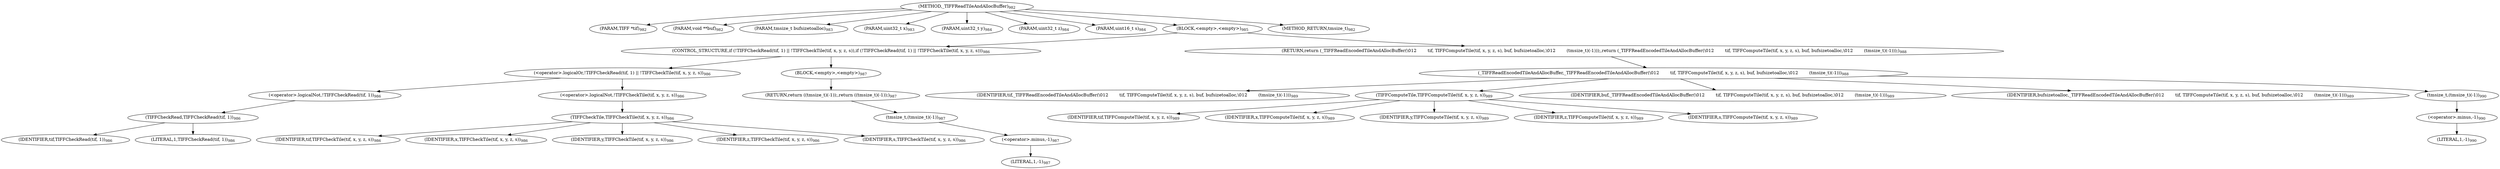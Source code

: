 digraph "_TIFFReadTileAndAllocBuffer" {  
"76147" [label = <(METHOD,_TIFFReadTileAndAllocBuffer)<SUB>982</SUB>> ]
"76148" [label = <(PARAM,TIFF *tif)<SUB>982</SUB>> ]
"76149" [label = <(PARAM,void **buf)<SUB>982</SUB>> ]
"76150" [label = <(PARAM,tmsize_t bufsizetoalloc)<SUB>983</SUB>> ]
"76151" [label = <(PARAM,uint32_t x)<SUB>983</SUB>> ]
"76152" [label = <(PARAM,uint32_t y)<SUB>984</SUB>> ]
"76153" [label = <(PARAM,uint32_t z)<SUB>984</SUB>> ]
"76154" [label = <(PARAM,uint16_t s)<SUB>984</SUB>> ]
"76155" [label = <(BLOCK,&lt;empty&gt;,&lt;empty&gt;)<SUB>985</SUB>> ]
"76156" [label = <(CONTROL_STRUCTURE,if (!TIFFCheckRead(tif, 1) || !TIFFCheckTile(tif, x, y, z, s)),if (!TIFFCheckRead(tif, 1) || !TIFFCheckTile(tif, x, y, z, s)))<SUB>986</SUB>> ]
"76157" [label = <(&lt;operator&gt;.logicalOr,!TIFFCheckRead(tif, 1) || !TIFFCheckTile(tif, x, y, z, s))<SUB>986</SUB>> ]
"76158" [label = <(&lt;operator&gt;.logicalNot,!TIFFCheckRead(tif, 1))<SUB>986</SUB>> ]
"76159" [label = <(TIFFCheckRead,TIFFCheckRead(tif, 1))<SUB>986</SUB>> ]
"76160" [label = <(IDENTIFIER,tif,TIFFCheckRead(tif, 1))<SUB>986</SUB>> ]
"76161" [label = <(LITERAL,1,TIFFCheckRead(tif, 1))<SUB>986</SUB>> ]
"76162" [label = <(&lt;operator&gt;.logicalNot,!TIFFCheckTile(tif, x, y, z, s))<SUB>986</SUB>> ]
"76163" [label = <(TIFFCheckTile,TIFFCheckTile(tif, x, y, z, s))<SUB>986</SUB>> ]
"76164" [label = <(IDENTIFIER,tif,TIFFCheckTile(tif, x, y, z, s))<SUB>986</SUB>> ]
"76165" [label = <(IDENTIFIER,x,TIFFCheckTile(tif, x, y, z, s))<SUB>986</SUB>> ]
"76166" [label = <(IDENTIFIER,y,TIFFCheckTile(tif, x, y, z, s))<SUB>986</SUB>> ]
"76167" [label = <(IDENTIFIER,z,TIFFCheckTile(tif, x, y, z, s))<SUB>986</SUB>> ]
"76168" [label = <(IDENTIFIER,s,TIFFCheckTile(tif, x, y, z, s))<SUB>986</SUB>> ]
"76169" [label = <(BLOCK,&lt;empty&gt;,&lt;empty&gt;)<SUB>987</SUB>> ]
"76170" [label = <(RETURN,return ((tmsize_t)(-1));,return ((tmsize_t)(-1));)<SUB>987</SUB>> ]
"76171" [label = <(tmsize_t,(tmsize_t)(-1))<SUB>987</SUB>> ]
"76172" [label = <(&lt;operator&gt;.minus,-1)<SUB>987</SUB>> ]
"76173" [label = <(LITERAL,1,-1)<SUB>987</SUB>> ]
"76174" [label = <(RETURN,return (_TIFFReadEncodedTileAndAllocBuffer(\012        tif, TIFFComputeTile(tif, x, y, z, s), buf, bufsizetoalloc,\012        (tmsize_t)(-1)));,return (_TIFFReadEncodedTileAndAllocBuffer(\012        tif, TIFFComputeTile(tif, x, y, z, s), buf, bufsizetoalloc,\012        (tmsize_t)(-1)));)<SUB>988</SUB>> ]
"76175" [label = <(_TIFFReadEncodedTileAndAllocBuffer,_TIFFReadEncodedTileAndAllocBuffer(\012        tif, TIFFComputeTile(tif, x, y, z, s), buf, bufsizetoalloc,\012        (tmsize_t)(-1)))<SUB>988</SUB>> ]
"76176" [label = <(IDENTIFIER,tif,_TIFFReadEncodedTileAndAllocBuffer(\012        tif, TIFFComputeTile(tif, x, y, z, s), buf, bufsizetoalloc,\012        (tmsize_t)(-1)))<SUB>989</SUB>> ]
"76177" [label = <(TIFFComputeTile,TIFFComputeTile(tif, x, y, z, s))<SUB>989</SUB>> ]
"76178" [label = <(IDENTIFIER,tif,TIFFComputeTile(tif, x, y, z, s))<SUB>989</SUB>> ]
"76179" [label = <(IDENTIFIER,x,TIFFComputeTile(tif, x, y, z, s))<SUB>989</SUB>> ]
"76180" [label = <(IDENTIFIER,y,TIFFComputeTile(tif, x, y, z, s))<SUB>989</SUB>> ]
"76181" [label = <(IDENTIFIER,z,TIFFComputeTile(tif, x, y, z, s))<SUB>989</SUB>> ]
"76182" [label = <(IDENTIFIER,s,TIFFComputeTile(tif, x, y, z, s))<SUB>989</SUB>> ]
"76183" [label = <(IDENTIFIER,buf,_TIFFReadEncodedTileAndAllocBuffer(\012        tif, TIFFComputeTile(tif, x, y, z, s), buf, bufsizetoalloc,\012        (tmsize_t)(-1)))<SUB>989</SUB>> ]
"76184" [label = <(IDENTIFIER,bufsizetoalloc,_TIFFReadEncodedTileAndAllocBuffer(\012        tif, TIFFComputeTile(tif, x, y, z, s), buf, bufsizetoalloc,\012        (tmsize_t)(-1)))<SUB>989</SUB>> ]
"76185" [label = <(tmsize_t,(tmsize_t)(-1))<SUB>990</SUB>> ]
"76186" [label = <(&lt;operator&gt;.minus,-1)<SUB>990</SUB>> ]
"76187" [label = <(LITERAL,1,-1)<SUB>990</SUB>> ]
"76188" [label = <(METHOD_RETURN,tmsize_t)<SUB>982</SUB>> ]
  "76147" -> "76148" 
  "76147" -> "76149" 
  "76147" -> "76150" 
  "76147" -> "76151" 
  "76147" -> "76152" 
  "76147" -> "76153" 
  "76147" -> "76154" 
  "76147" -> "76155" 
  "76147" -> "76188" 
  "76155" -> "76156" 
  "76155" -> "76174" 
  "76156" -> "76157" 
  "76156" -> "76169" 
  "76157" -> "76158" 
  "76157" -> "76162" 
  "76158" -> "76159" 
  "76159" -> "76160" 
  "76159" -> "76161" 
  "76162" -> "76163" 
  "76163" -> "76164" 
  "76163" -> "76165" 
  "76163" -> "76166" 
  "76163" -> "76167" 
  "76163" -> "76168" 
  "76169" -> "76170" 
  "76170" -> "76171" 
  "76171" -> "76172" 
  "76172" -> "76173" 
  "76174" -> "76175" 
  "76175" -> "76176" 
  "76175" -> "76177" 
  "76175" -> "76183" 
  "76175" -> "76184" 
  "76175" -> "76185" 
  "76177" -> "76178" 
  "76177" -> "76179" 
  "76177" -> "76180" 
  "76177" -> "76181" 
  "76177" -> "76182" 
  "76185" -> "76186" 
  "76186" -> "76187" 
}
